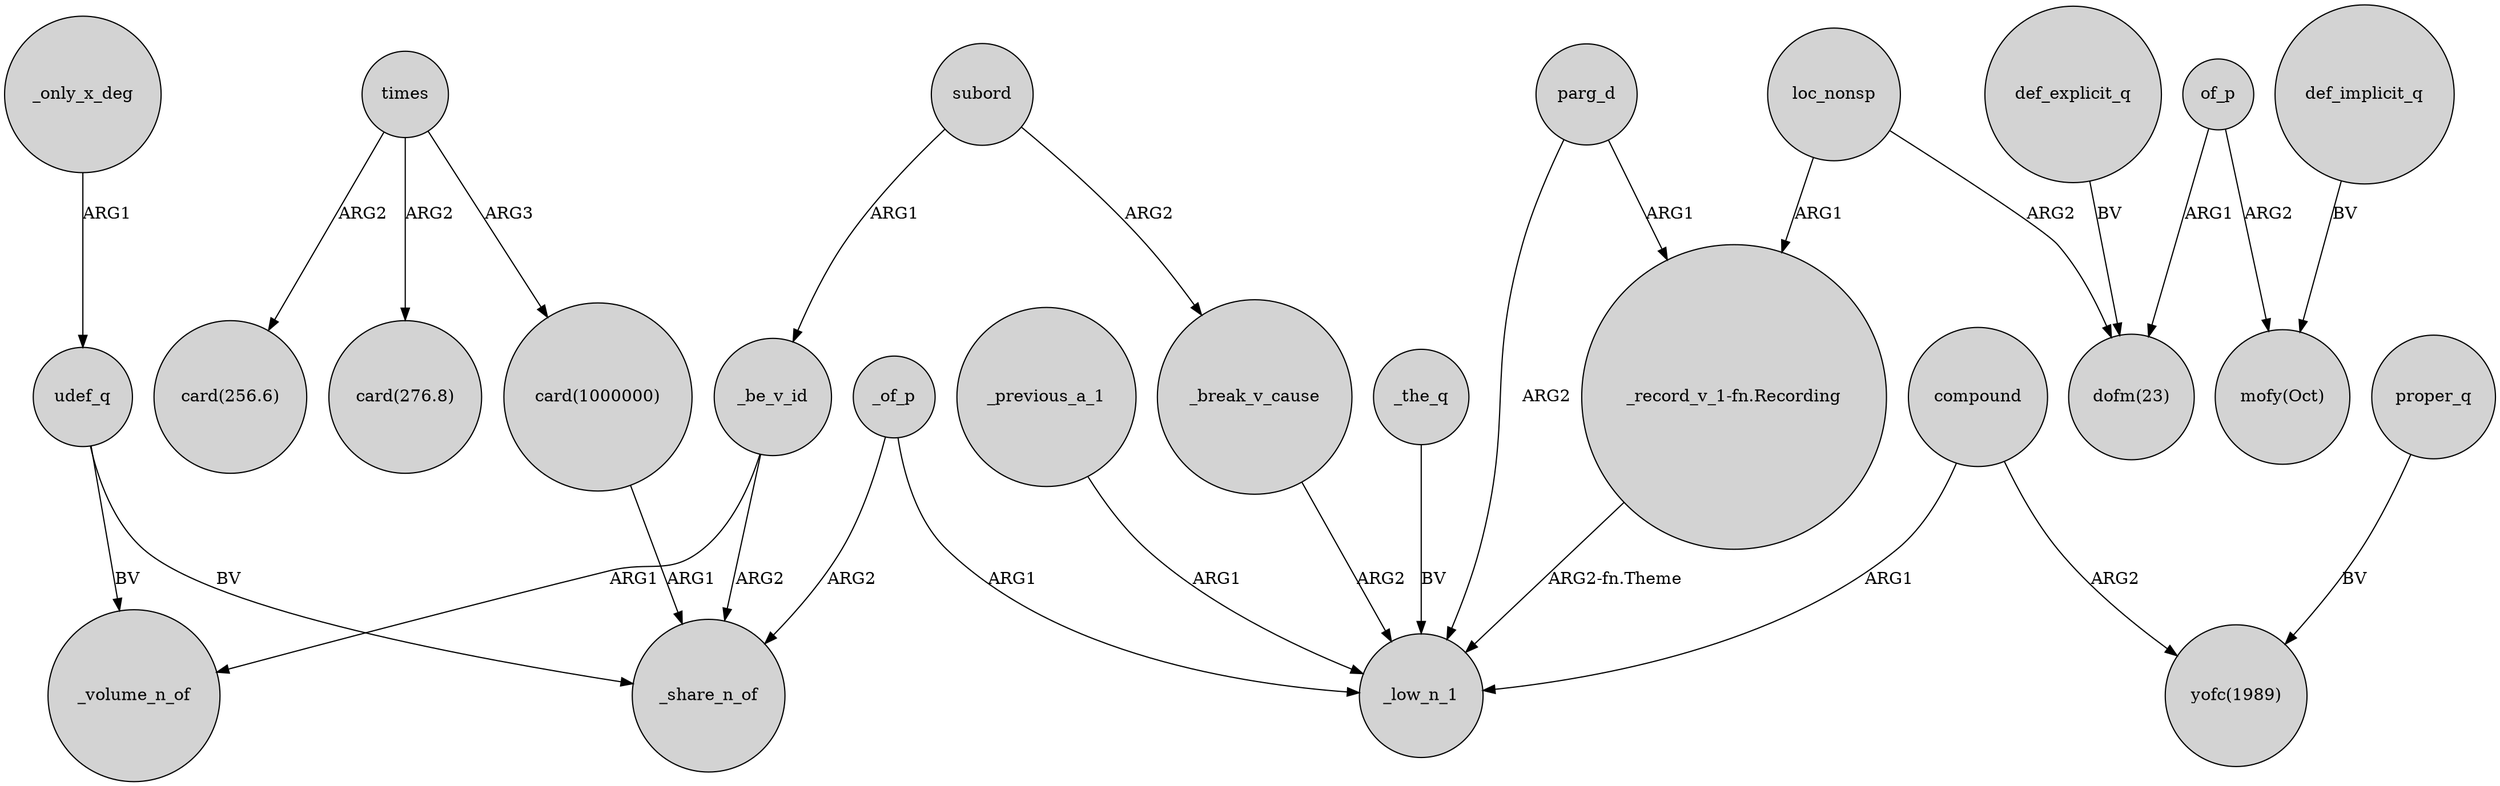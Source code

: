 digraph {
	node [shape=circle style=filled]
	_only_x_deg -> udef_q [label=ARG1]
	subord -> _be_v_id [label=ARG1]
	loc_nonsp -> "dofm(23)" [label=ARG2]
	times -> "card(256.6)" [label=ARG2]
	def_implicit_q -> "mofy(Oct)" [label=BV]
	loc_nonsp -> "_record_v_1-fn.Recording" [label=ARG1]
	_break_v_cause -> _low_n_1 [label=ARG2]
	udef_q -> _volume_n_of [label=BV]
	_previous_a_1 -> _low_n_1 [label=ARG1]
	parg_d -> _low_n_1 [label=ARG2]
	of_p -> "mofy(Oct)" [label=ARG2]
	_be_v_id -> _volume_n_of [label=ARG1]
	proper_q -> "yofc(1989)" [label=BV]
	parg_d -> "_record_v_1-fn.Recording" [label=ARG1]
	"_record_v_1-fn.Recording" -> _low_n_1 [label="ARG2-fn.Theme"]
	times -> "card(1000000)" [label=ARG3]
	_of_p -> _low_n_1 [label=ARG1]
	of_p -> "dofm(23)" [label=ARG1]
	udef_q -> _share_n_of [label=BV]
	"card(1000000)" -> _share_n_of [label=ARG1]
	subord -> _break_v_cause [label=ARG2]
	_of_p -> _share_n_of [label=ARG2]
	compound -> "yofc(1989)" [label=ARG2]
	_the_q -> _low_n_1 [label=BV]
	_be_v_id -> _share_n_of [label=ARG2]
	compound -> _low_n_1 [label=ARG1]
	times -> "card(276.8)" [label=ARG2]
	def_explicit_q -> "dofm(23)" [label=BV]
}
